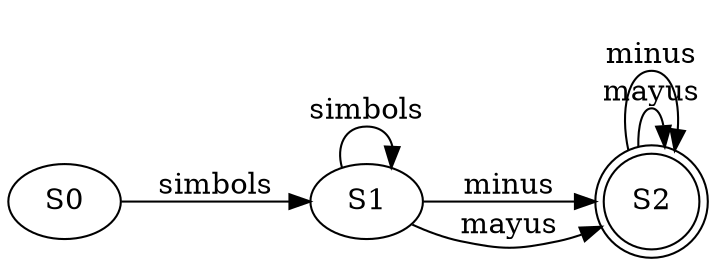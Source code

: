 digraph G {
	rankdir=LR
	S0 -> S1 [label="simbols"]	S1 -> S2 [label="minus"]	S1 -> S1 [label="simbols"]	S1 -> S2 [label="mayus"]	S2 [shape="doublecircle"]	S2 -> S2 [label="mayus"]	S2 -> S2 [label="minus"]
}
